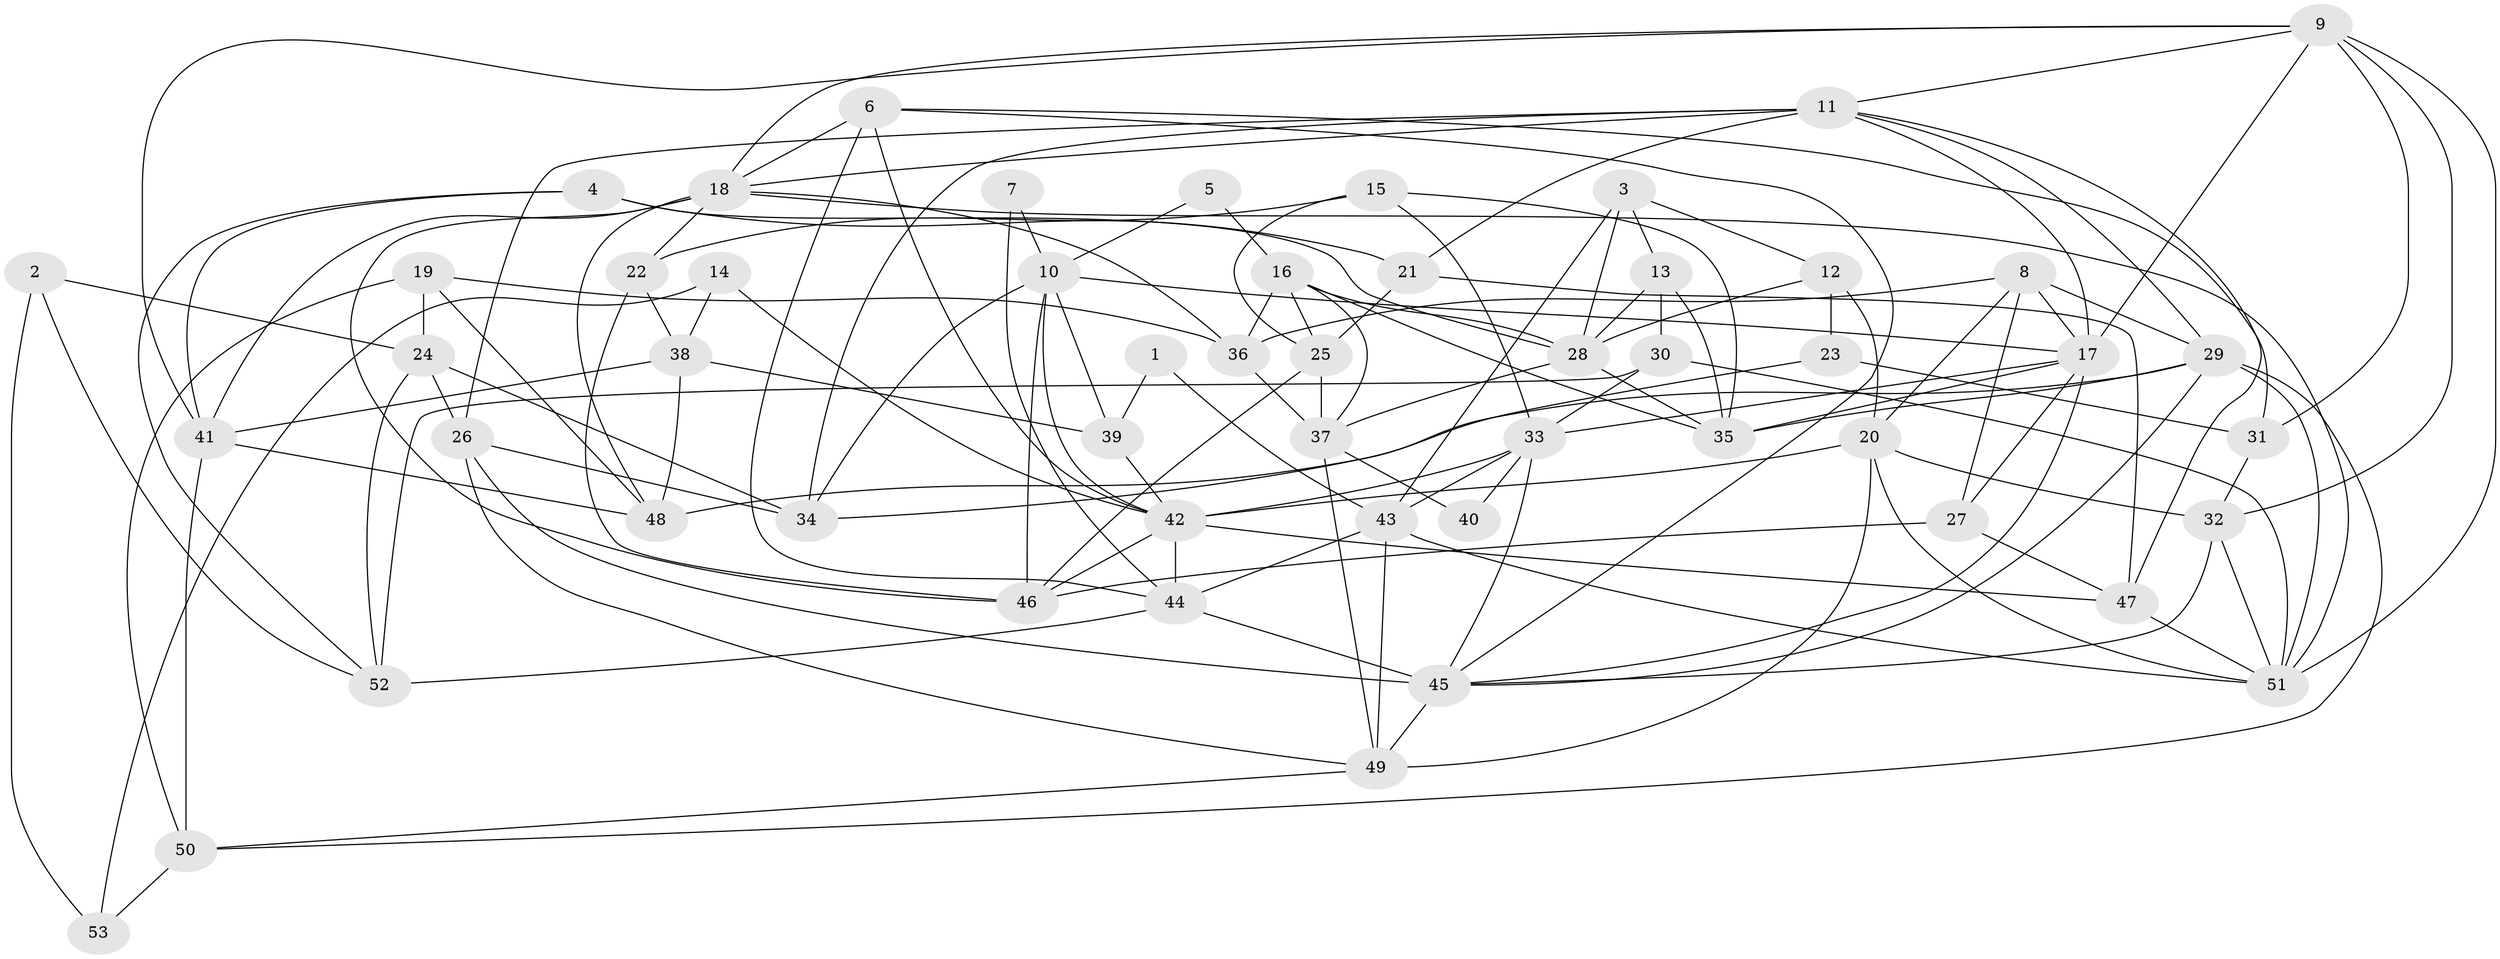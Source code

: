 // original degree distribution, {4: 0.25471698113207547, 5: 0.29245283018867924, 2: 0.12264150943396226, 3: 0.25471698113207547, 6: 0.04716981132075472, 8: 0.02830188679245283}
// Generated by graph-tools (version 1.1) at 2025/02/03/09/25 03:02:00]
// undirected, 53 vertices, 136 edges
graph export_dot {
graph [start="1"]
  node [color=gray90,style=filled];
  1;
  2;
  3;
  4;
  5;
  6;
  7;
  8;
  9;
  10;
  11;
  12;
  13;
  14;
  15;
  16;
  17;
  18;
  19;
  20;
  21;
  22;
  23;
  24;
  25;
  26;
  27;
  28;
  29;
  30;
  31;
  32;
  33;
  34;
  35;
  36;
  37;
  38;
  39;
  40;
  41;
  42;
  43;
  44;
  45;
  46;
  47;
  48;
  49;
  50;
  51;
  52;
  53;
  1 -- 39 [weight=1.0];
  1 -- 43 [weight=1.0];
  2 -- 24 [weight=1.0];
  2 -- 52 [weight=1.0];
  2 -- 53 [weight=1.0];
  3 -- 12 [weight=1.0];
  3 -- 13 [weight=1.0];
  3 -- 28 [weight=1.0];
  3 -- 43 [weight=1.0];
  4 -- 21 [weight=1.0];
  4 -- 28 [weight=1.0];
  4 -- 41 [weight=1.0];
  4 -- 52 [weight=1.0];
  5 -- 10 [weight=1.0];
  5 -- 16 [weight=1.0];
  6 -- 18 [weight=1.0];
  6 -- 31 [weight=1.0];
  6 -- 42 [weight=1.0];
  6 -- 44 [weight=1.0];
  6 -- 45 [weight=1.0];
  7 -- 10 [weight=1.0];
  7 -- 44 [weight=1.0];
  8 -- 17 [weight=1.0];
  8 -- 20 [weight=1.0];
  8 -- 27 [weight=1.0];
  8 -- 29 [weight=1.0];
  8 -- 36 [weight=1.0];
  9 -- 11 [weight=1.0];
  9 -- 17 [weight=1.0];
  9 -- 18 [weight=1.0];
  9 -- 31 [weight=1.0];
  9 -- 32 [weight=1.0];
  9 -- 41 [weight=1.0];
  9 -- 51 [weight=1.0];
  10 -- 17 [weight=1.0];
  10 -- 34 [weight=1.0];
  10 -- 39 [weight=1.0];
  10 -- 42 [weight=1.0];
  10 -- 46 [weight=1.0];
  11 -- 17 [weight=1.0];
  11 -- 18 [weight=1.0];
  11 -- 21 [weight=1.0];
  11 -- 26 [weight=1.0];
  11 -- 29 [weight=1.0];
  11 -- 34 [weight=1.0];
  11 -- 47 [weight=1.0];
  12 -- 20 [weight=1.0];
  12 -- 23 [weight=1.0];
  12 -- 28 [weight=1.0];
  13 -- 28 [weight=1.0];
  13 -- 30 [weight=1.0];
  13 -- 35 [weight=2.0];
  14 -- 38 [weight=1.0];
  14 -- 42 [weight=1.0];
  14 -- 53 [weight=1.0];
  15 -- 22 [weight=1.0];
  15 -- 25 [weight=1.0];
  15 -- 33 [weight=1.0];
  15 -- 35 [weight=1.0];
  16 -- 25 [weight=1.0];
  16 -- 28 [weight=1.0];
  16 -- 35 [weight=1.0];
  16 -- 36 [weight=1.0];
  16 -- 37 [weight=1.0];
  17 -- 27 [weight=1.0];
  17 -- 33 [weight=1.0];
  17 -- 35 [weight=1.0];
  17 -- 45 [weight=1.0];
  18 -- 22 [weight=1.0];
  18 -- 36 [weight=1.0];
  18 -- 41 [weight=1.0];
  18 -- 46 [weight=1.0];
  18 -- 48 [weight=1.0];
  18 -- 51 [weight=2.0];
  19 -- 24 [weight=1.0];
  19 -- 36 [weight=1.0];
  19 -- 48 [weight=1.0];
  19 -- 50 [weight=1.0];
  20 -- 32 [weight=2.0];
  20 -- 42 [weight=1.0];
  20 -- 49 [weight=1.0];
  20 -- 51 [weight=1.0];
  21 -- 25 [weight=1.0];
  21 -- 47 [weight=1.0];
  22 -- 38 [weight=1.0];
  22 -- 46 [weight=1.0];
  23 -- 31 [weight=1.0];
  23 -- 34 [weight=2.0];
  24 -- 26 [weight=1.0];
  24 -- 34 [weight=1.0];
  24 -- 52 [weight=1.0];
  25 -- 37 [weight=1.0];
  25 -- 46 [weight=1.0];
  26 -- 34 [weight=2.0];
  26 -- 45 [weight=1.0];
  26 -- 49 [weight=1.0];
  27 -- 46 [weight=1.0];
  27 -- 47 [weight=1.0];
  28 -- 35 [weight=1.0];
  28 -- 37 [weight=1.0];
  29 -- 35 [weight=1.0];
  29 -- 45 [weight=1.0];
  29 -- 48 [weight=1.0];
  29 -- 50 [weight=1.0];
  29 -- 51 [weight=1.0];
  30 -- 33 [weight=1.0];
  30 -- 51 [weight=3.0];
  30 -- 52 [weight=2.0];
  31 -- 32 [weight=2.0];
  32 -- 45 [weight=1.0];
  32 -- 51 [weight=2.0];
  33 -- 40 [weight=2.0];
  33 -- 42 [weight=1.0];
  33 -- 43 [weight=1.0];
  33 -- 45 [weight=1.0];
  36 -- 37 [weight=1.0];
  37 -- 40 [weight=2.0];
  37 -- 49 [weight=1.0];
  38 -- 39 [weight=1.0];
  38 -- 41 [weight=1.0];
  38 -- 48 [weight=1.0];
  39 -- 42 [weight=2.0];
  41 -- 48 [weight=1.0];
  41 -- 50 [weight=1.0];
  42 -- 44 [weight=2.0];
  42 -- 46 [weight=1.0];
  42 -- 47 [weight=1.0];
  43 -- 44 [weight=1.0];
  43 -- 49 [weight=1.0];
  43 -- 51 [weight=1.0];
  44 -- 45 [weight=3.0];
  44 -- 52 [weight=2.0];
  45 -- 49 [weight=2.0];
  47 -- 51 [weight=1.0];
  49 -- 50 [weight=1.0];
  50 -- 53 [weight=1.0];
}
